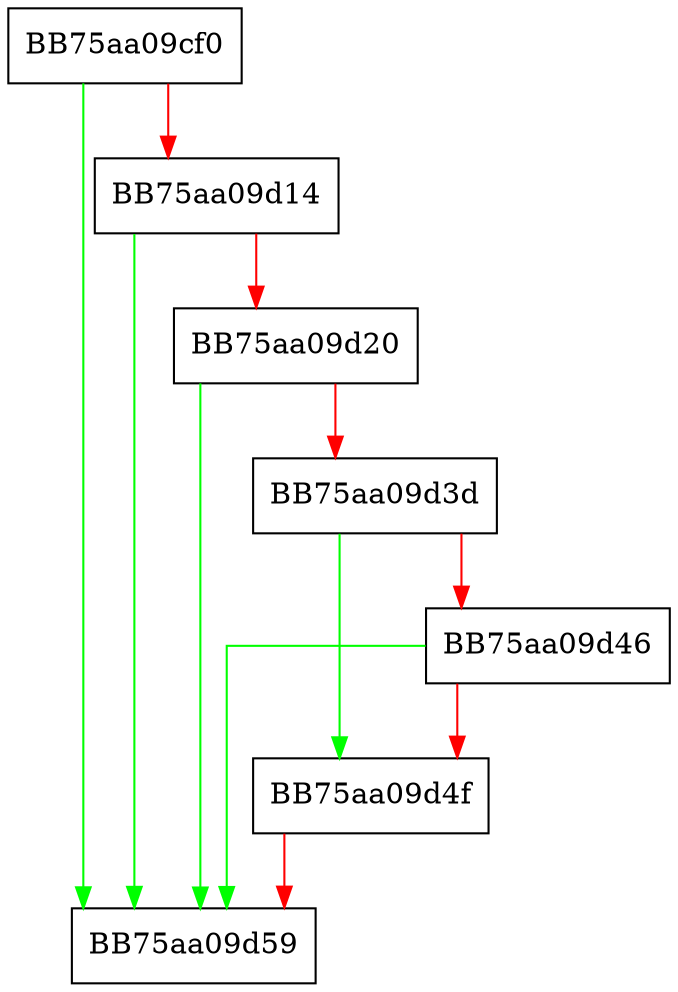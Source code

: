 digraph _Do_call {
  node [shape="box"];
  graph [splines=ortho];
  BB75aa09cf0 -> BB75aa09d59 [color="green"];
  BB75aa09cf0 -> BB75aa09d14 [color="red"];
  BB75aa09d14 -> BB75aa09d59 [color="green"];
  BB75aa09d14 -> BB75aa09d20 [color="red"];
  BB75aa09d20 -> BB75aa09d59 [color="green"];
  BB75aa09d20 -> BB75aa09d3d [color="red"];
  BB75aa09d3d -> BB75aa09d4f [color="green"];
  BB75aa09d3d -> BB75aa09d46 [color="red"];
  BB75aa09d46 -> BB75aa09d59 [color="green"];
  BB75aa09d46 -> BB75aa09d4f [color="red"];
  BB75aa09d4f -> BB75aa09d59 [color="red"];
}